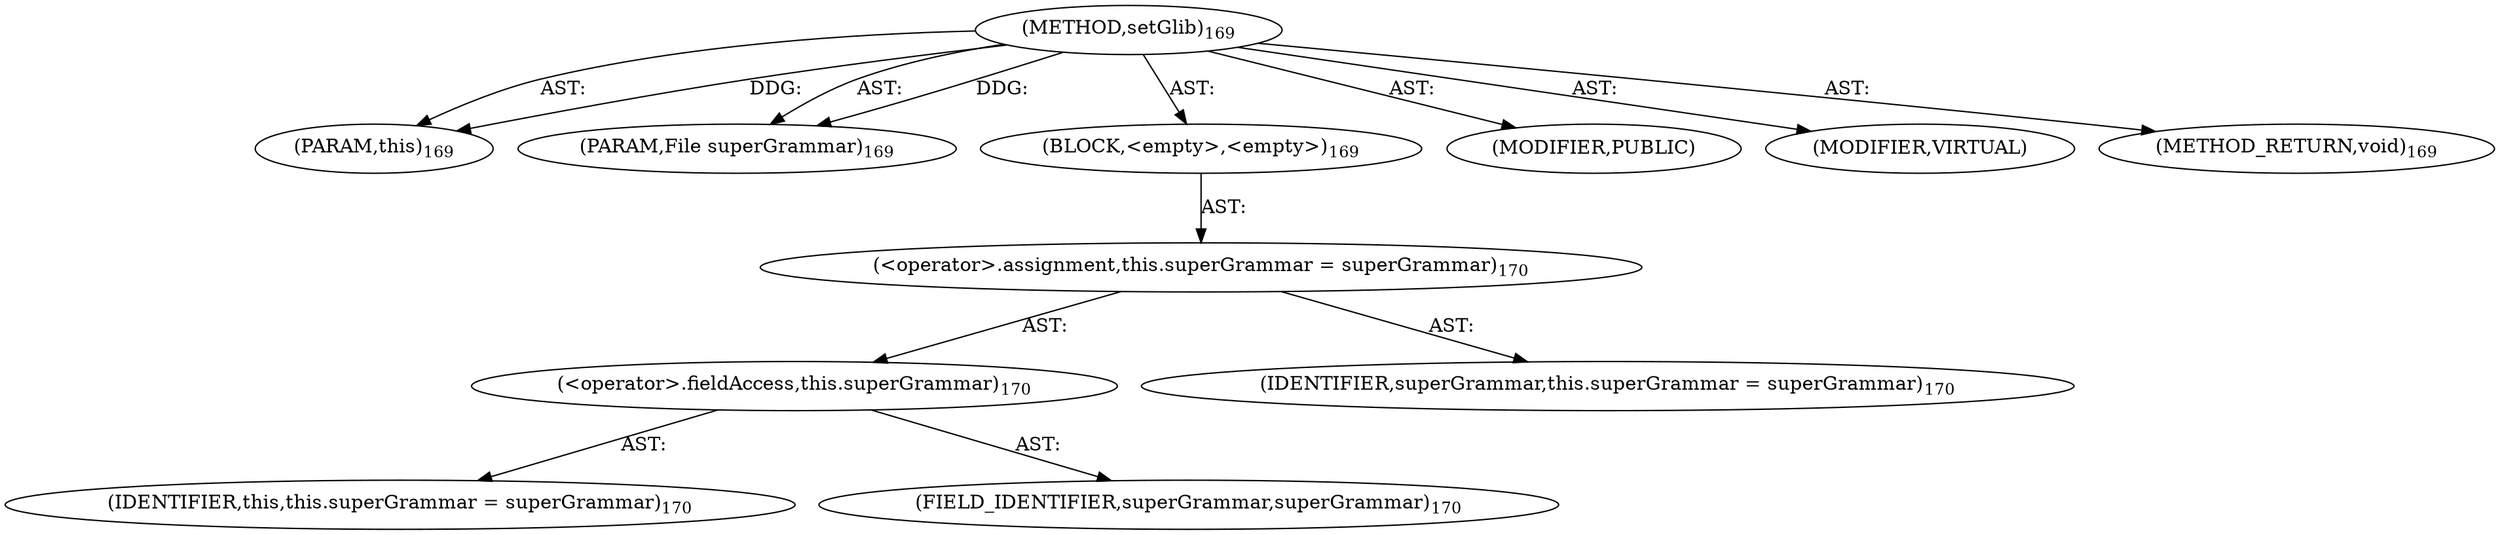 digraph "setGlib" {  
"111669149700" [label = <(METHOD,setGlib)<SUB>169</SUB>> ]
"115964116995" [label = <(PARAM,this)<SUB>169</SUB>> ]
"115964117010" [label = <(PARAM,File superGrammar)<SUB>169</SUB>> ]
"25769803782" [label = <(BLOCK,&lt;empty&gt;,&lt;empty&gt;)<SUB>169</SUB>> ]
"30064771114" [label = <(&lt;operator&gt;.assignment,this.superGrammar = superGrammar)<SUB>170</SUB>> ]
"30064771115" [label = <(&lt;operator&gt;.fieldAccess,this.superGrammar)<SUB>170</SUB>> ]
"68719476742" [label = <(IDENTIFIER,this,this.superGrammar = superGrammar)<SUB>170</SUB>> ]
"55834574861" [label = <(FIELD_IDENTIFIER,superGrammar,superGrammar)<SUB>170</SUB>> ]
"68719476792" [label = <(IDENTIFIER,superGrammar,this.superGrammar = superGrammar)<SUB>170</SUB>> ]
"133143986198" [label = <(MODIFIER,PUBLIC)> ]
"133143986199" [label = <(MODIFIER,VIRTUAL)> ]
"128849018884" [label = <(METHOD_RETURN,void)<SUB>169</SUB>> ]
  "111669149700" -> "115964116995"  [ label = "AST: "] 
  "111669149700" -> "115964117010"  [ label = "AST: "] 
  "111669149700" -> "25769803782"  [ label = "AST: "] 
  "111669149700" -> "133143986198"  [ label = "AST: "] 
  "111669149700" -> "133143986199"  [ label = "AST: "] 
  "111669149700" -> "128849018884"  [ label = "AST: "] 
  "25769803782" -> "30064771114"  [ label = "AST: "] 
  "30064771114" -> "30064771115"  [ label = "AST: "] 
  "30064771114" -> "68719476792"  [ label = "AST: "] 
  "30064771115" -> "68719476742"  [ label = "AST: "] 
  "30064771115" -> "55834574861"  [ label = "AST: "] 
  "111669149700" -> "115964116995"  [ label = "DDG: "] 
  "111669149700" -> "115964117010"  [ label = "DDG: "] 
}

